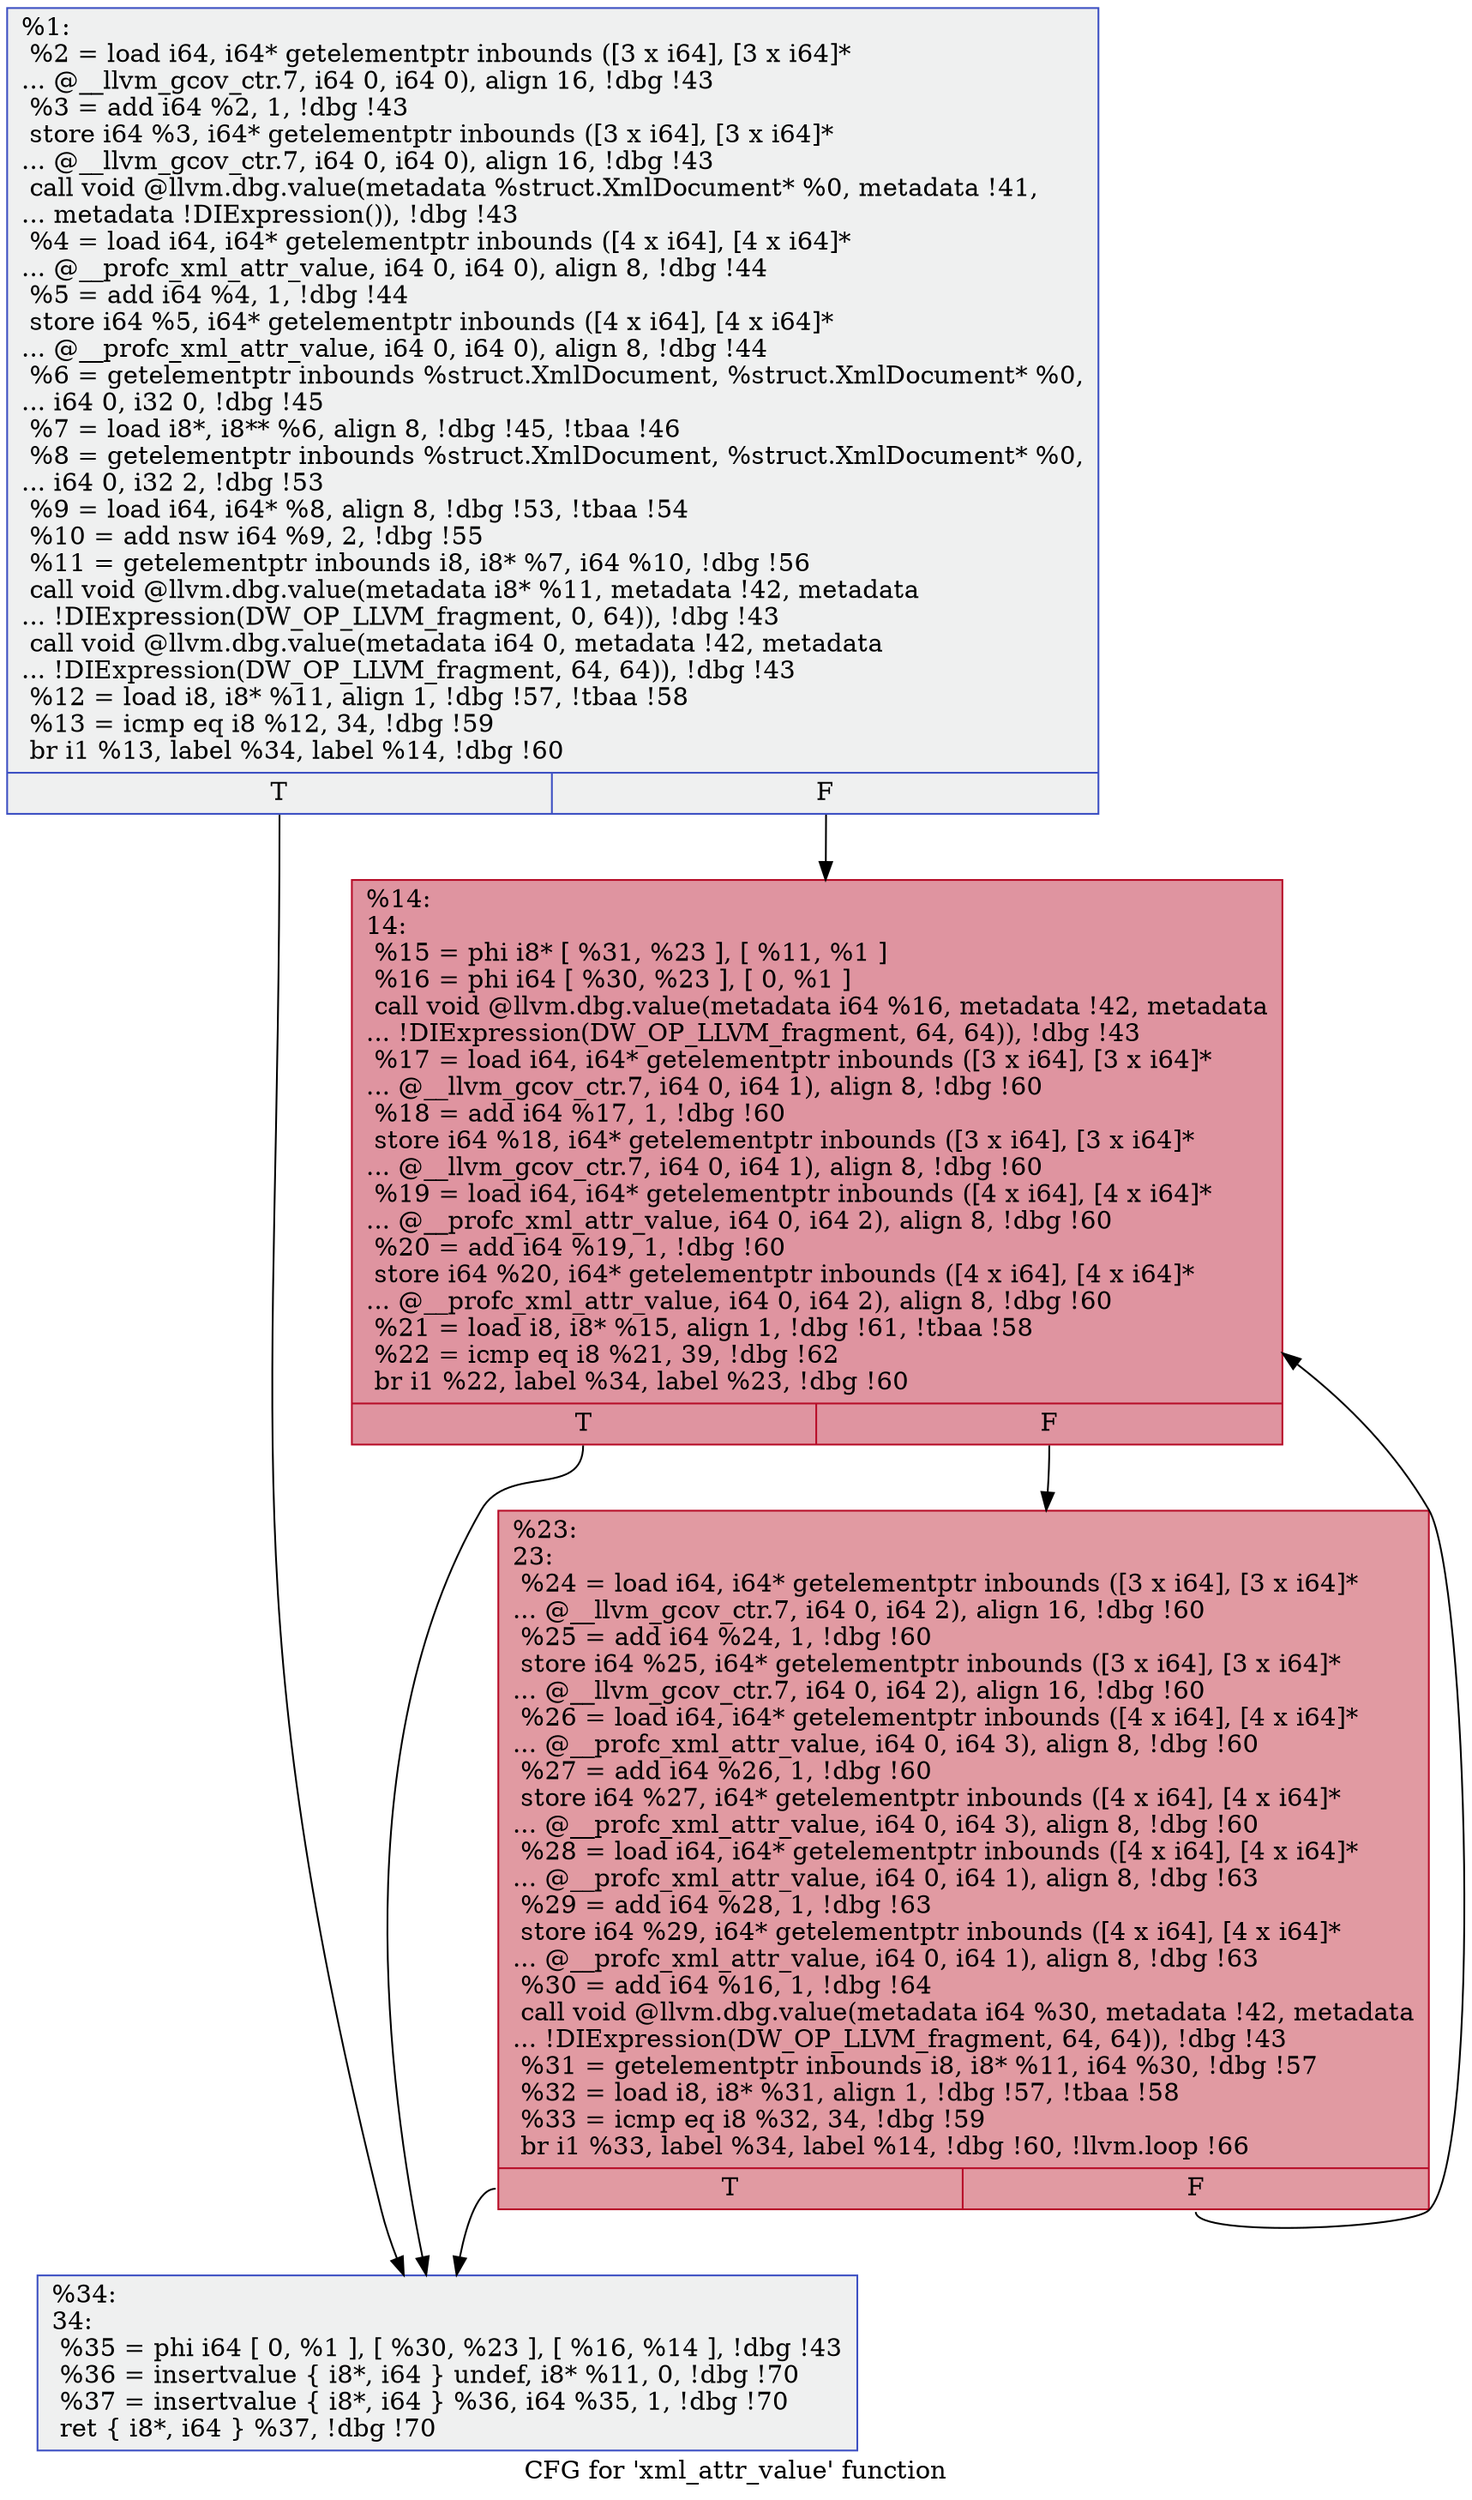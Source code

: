 digraph "CFG for 'xml_attr_value' function" {
	label="CFG for 'xml_attr_value' function";

	Node0x557070ff2820 [shape=record,color="#3d50c3ff", style=filled, fillcolor="#dbdcde70",label="{%1:\l  %2 = load i64, i64* getelementptr inbounds ([3 x i64], [3 x i64]*\l... @__llvm_gcov_ctr.7, i64 0, i64 0), align 16, !dbg !43\l  %3 = add i64 %2, 1, !dbg !43\l  store i64 %3, i64* getelementptr inbounds ([3 x i64], [3 x i64]*\l... @__llvm_gcov_ctr.7, i64 0, i64 0), align 16, !dbg !43\l  call void @llvm.dbg.value(metadata %struct.XmlDocument* %0, metadata !41,\l... metadata !DIExpression()), !dbg !43\l  %4 = load i64, i64* getelementptr inbounds ([4 x i64], [4 x i64]*\l... @__profc_xml_attr_value, i64 0, i64 0), align 8, !dbg !44\l  %5 = add i64 %4, 1, !dbg !44\l  store i64 %5, i64* getelementptr inbounds ([4 x i64], [4 x i64]*\l... @__profc_xml_attr_value, i64 0, i64 0), align 8, !dbg !44\l  %6 = getelementptr inbounds %struct.XmlDocument, %struct.XmlDocument* %0,\l... i64 0, i32 0, !dbg !45\l  %7 = load i8*, i8** %6, align 8, !dbg !45, !tbaa !46\l  %8 = getelementptr inbounds %struct.XmlDocument, %struct.XmlDocument* %0,\l... i64 0, i32 2, !dbg !53\l  %9 = load i64, i64* %8, align 8, !dbg !53, !tbaa !54\l  %10 = add nsw i64 %9, 2, !dbg !55\l  %11 = getelementptr inbounds i8, i8* %7, i64 %10, !dbg !56\l  call void @llvm.dbg.value(metadata i8* %11, metadata !42, metadata\l... !DIExpression(DW_OP_LLVM_fragment, 0, 64)), !dbg !43\l  call void @llvm.dbg.value(metadata i64 0, metadata !42, metadata\l... !DIExpression(DW_OP_LLVM_fragment, 64, 64)), !dbg !43\l  %12 = load i8, i8* %11, align 1, !dbg !57, !tbaa !58\l  %13 = icmp eq i8 %12, 34, !dbg !59\l  br i1 %13, label %34, label %14, !dbg !60\l|{<s0>T|<s1>F}}"];
	Node0x557070ff2820:s0 -> Node0x557070ff2970;
	Node0x557070ff2820:s1 -> Node0x557070ff28d0;
	Node0x557070ff28d0 [shape=record,color="#b70d28ff", style=filled, fillcolor="#b70d2870",label="{%14:\l14:                                               \l  %15 = phi i8* [ %31, %23 ], [ %11, %1 ]\l  %16 = phi i64 [ %30, %23 ], [ 0, %1 ]\l  call void @llvm.dbg.value(metadata i64 %16, metadata !42, metadata\l... !DIExpression(DW_OP_LLVM_fragment, 64, 64)), !dbg !43\l  %17 = load i64, i64* getelementptr inbounds ([3 x i64], [3 x i64]*\l... @__llvm_gcov_ctr.7, i64 0, i64 1), align 8, !dbg !60\l  %18 = add i64 %17, 1, !dbg !60\l  store i64 %18, i64* getelementptr inbounds ([3 x i64], [3 x i64]*\l... @__llvm_gcov_ctr.7, i64 0, i64 1), align 8, !dbg !60\l  %19 = load i64, i64* getelementptr inbounds ([4 x i64], [4 x i64]*\l... @__profc_xml_attr_value, i64 0, i64 2), align 8, !dbg !60\l  %20 = add i64 %19, 1, !dbg !60\l  store i64 %20, i64* getelementptr inbounds ([4 x i64], [4 x i64]*\l... @__profc_xml_attr_value, i64 0, i64 2), align 8, !dbg !60\l  %21 = load i8, i8* %15, align 1, !dbg !61, !tbaa !58\l  %22 = icmp eq i8 %21, 39, !dbg !62\l  br i1 %22, label %34, label %23, !dbg !60\l|{<s0>T|<s1>F}}"];
	Node0x557070ff28d0:s0 -> Node0x557070ff2970;
	Node0x557070ff28d0:s1 -> Node0x557070ff2920;
	Node0x557070ff2920 [shape=record,color="#b70d28ff", style=filled, fillcolor="#bb1b2c70",label="{%23:\l23:                                               \l  %24 = load i64, i64* getelementptr inbounds ([3 x i64], [3 x i64]*\l... @__llvm_gcov_ctr.7, i64 0, i64 2), align 16, !dbg !60\l  %25 = add i64 %24, 1, !dbg !60\l  store i64 %25, i64* getelementptr inbounds ([3 x i64], [3 x i64]*\l... @__llvm_gcov_ctr.7, i64 0, i64 2), align 16, !dbg !60\l  %26 = load i64, i64* getelementptr inbounds ([4 x i64], [4 x i64]*\l... @__profc_xml_attr_value, i64 0, i64 3), align 8, !dbg !60\l  %27 = add i64 %26, 1, !dbg !60\l  store i64 %27, i64* getelementptr inbounds ([4 x i64], [4 x i64]*\l... @__profc_xml_attr_value, i64 0, i64 3), align 8, !dbg !60\l  %28 = load i64, i64* getelementptr inbounds ([4 x i64], [4 x i64]*\l... @__profc_xml_attr_value, i64 0, i64 1), align 8, !dbg !63\l  %29 = add i64 %28, 1, !dbg !63\l  store i64 %29, i64* getelementptr inbounds ([4 x i64], [4 x i64]*\l... @__profc_xml_attr_value, i64 0, i64 1), align 8, !dbg !63\l  %30 = add i64 %16, 1, !dbg !64\l  call void @llvm.dbg.value(metadata i64 %30, metadata !42, metadata\l... !DIExpression(DW_OP_LLVM_fragment, 64, 64)), !dbg !43\l  %31 = getelementptr inbounds i8, i8* %11, i64 %30, !dbg !57\l  %32 = load i8, i8* %31, align 1, !dbg !57, !tbaa !58\l  %33 = icmp eq i8 %32, 34, !dbg !59\l  br i1 %33, label %34, label %14, !dbg !60, !llvm.loop !66\l|{<s0>T|<s1>F}}"];
	Node0x557070ff2920:s0 -> Node0x557070ff2970;
	Node0x557070ff2920:s1 -> Node0x557070ff28d0;
	Node0x557070ff2970 [shape=record,color="#3d50c3ff", style=filled, fillcolor="#dbdcde70",label="{%34:\l34:                                               \l  %35 = phi i64 [ 0, %1 ], [ %30, %23 ], [ %16, %14 ], !dbg !43\l  %36 = insertvalue \{ i8*, i64 \} undef, i8* %11, 0, !dbg !70\l  %37 = insertvalue \{ i8*, i64 \} %36, i64 %35, 1, !dbg !70\l  ret \{ i8*, i64 \} %37, !dbg !70\l}"];
}
